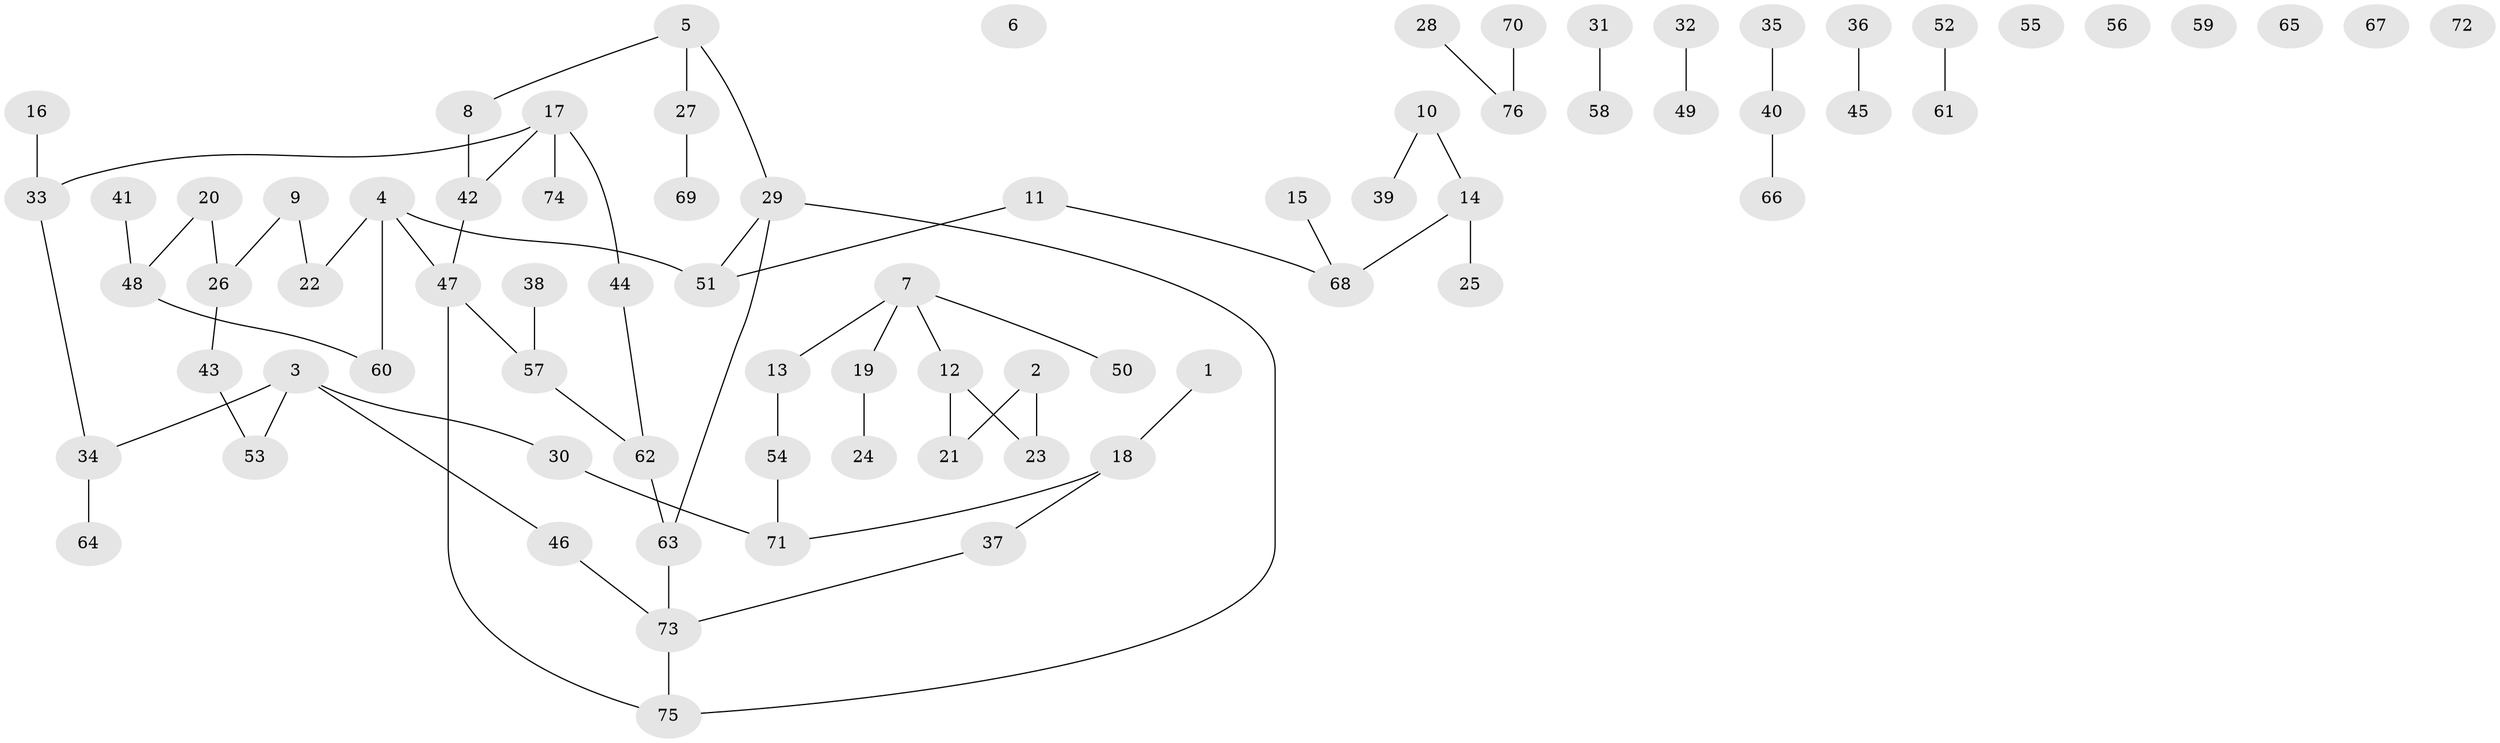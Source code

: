 // coarse degree distribution, {4: 0.17142857142857143, 3: 0.2, 1: 0.2857142857142857, 2: 0.3142857142857143, 5: 0.02857142857142857}
// Generated by graph-tools (version 1.1) at 2025/48/03/04/25 22:48:12]
// undirected, 76 vertices, 72 edges
graph export_dot {
  node [color=gray90,style=filled];
  1;
  2;
  3;
  4;
  5;
  6;
  7;
  8;
  9;
  10;
  11;
  12;
  13;
  14;
  15;
  16;
  17;
  18;
  19;
  20;
  21;
  22;
  23;
  24;
  25;
  26;
  27;
  28;
  29;
  30;
  31;
  32;
  33;
  34;
  35;
  36;
  37;
  38;
  39;
  40;
  41;
  42;
  43;
  44;
  45;
  46;
  47;
  48;
  49;
  50;
  51;
  52;
  53;
  54;
  55;
  56;
  57;
  58;
  59;
  60;
  61;
  62;
  63;
  64;
  65;
  66;
  67;
  68;
  69;
  70;
  71;
  72;
  73;
  74;
  75;
  76;
  1 -- 18;
  2 -- 21;
  2 -- 23;
  3 -- 30;
  3 -- 34;
  3 -- 46;
  3 -- 53;
  4 -- 22;
  4 -- 47;
  4 -- 51;
  4 -- 60;
  5 -- 8;
  5 -- 27;
  5 -- 29;
  7 -- 12;
  7 -- 13;
  7 -- 19;
  7 -- 50;
  8 -- 42;
  9 -- 22;
  9 -- 26;
  10 -- 14;
  10 -- 39;
  11 -- 51;
  11 -- 68;
  12 -- 21;
  12 -- 23;
  13 -- 54;
  14 -- 25;
  14 -- 68;
  15 -- 68;
  16 -- 33;
  17 -- 33;
  17 -- 42;
  17 -- 44;
  17 -- 74;
  18 -- 37;
  18 -- 71;
  19 -- 24;
  20 -- 26;
  20 -- 48;
  26 -- 43;
  27 -- 69;
  28 -- 76;
  29 -- 51;
  29 -- 63;
  29 -- 75;
  30 -- 71;
  31 -- 58;
  32 -- 49;
  33 -- 34;
  34 -- 64;
  35 -- 40;
  36 -- 45;
  37 -- 73;
  38 -- 57;
  40 -- 66;
  41 -- 48;
  42 -- 47;
  43 -- 53;
  44 -- 62;
  46 -- 73;
  47 -- 57;
  47 -- 75;
  48 -- 60;
  52 -- 61;
  54 -- 71;
  57 -- 62;
  62 -- 63;
  63 -- 73;
  70 -- 76;
  73 -- 75;
}
